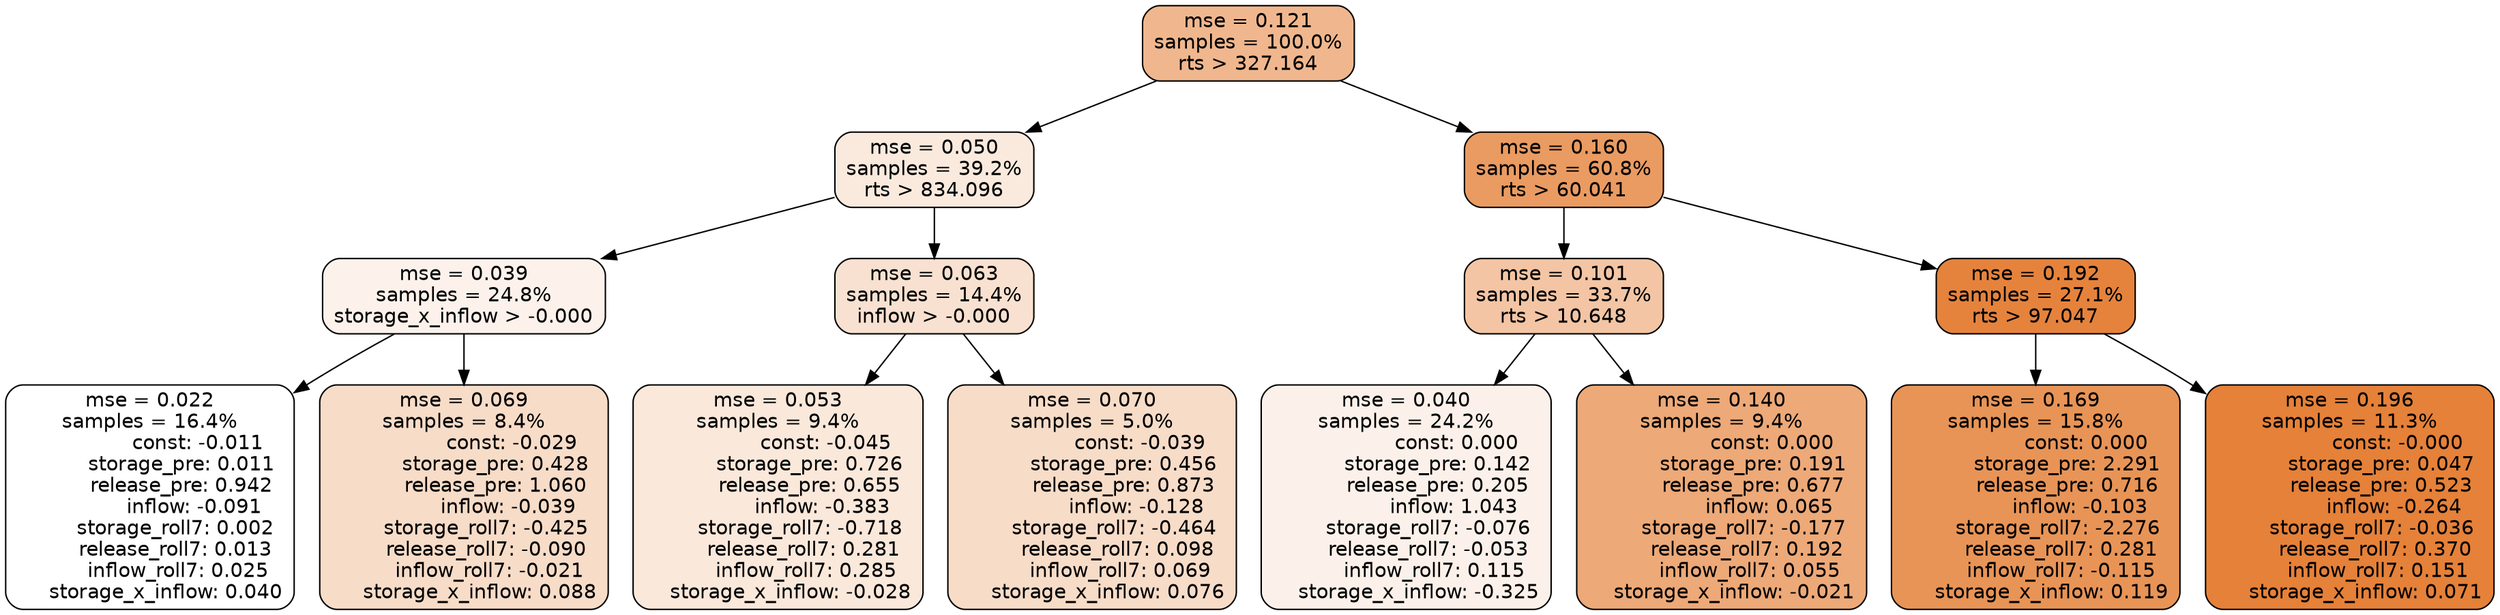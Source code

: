 digraph tree {
node [shape=rectangle, style="filled, rounded", color="black", fontname=helvetica] ;
edge [fontname=helvetica] ;
	"0" [label="mse = 0.121
samples = 100.0%
rts > 327.164", fillcolor="#f0b78e"]
	"8" [label="mse = 0.050
samples = 39.2%
rts > 834.096", fillcolor="#faeade"]
	"1" [label="mse = 0.160
samples = 60.8%
rts > 60.041", fillcolor="#ea9b61"]
	"9" [label="mse = 0.039
samples = 24.8%
storage_x_inflow > -0.000", fillcolor="#fcf2eb"]
	"12" [label="mse = 0.063
samples = 14.4%
inflow > -0.000", fillcolor="#f8e1d0"]
	"2" [label="mse = 0.101
samples = 33.7%
rts > 10.648", fillcolor="#f3c5a4"]
	"5" [label="mse = 0.192
samples = 27.1%
rts > 97.047", fillcolor="#e5833d"]
	"10" [label="mse = 0.022
samples = 16.4%
               const: -0.011
          storage_pre: 0.011
          release_pre: 0.942
              inflow: -0.091
        storage_roll7: 0.002
        release_roll7: 0.013
         inflow_roll7: 0.025
     storage_x_inflow: 0.040", fillcolor="#ffffff"]
	"11" [label="mse = 0.069
samples = 8.4%
               const: -0.029
          storage_pre: 0.428
          release_pre: 1.060
              inflow: -0.039
       storage_roll7: -0.425
       release_roll7: -0.090
        inflow_roll7: -0.021
     storage_x_inflow: 0.088", fillcolor="#f7dcc8"]
	"13" [label="mse = 0.053
samples = 9.4%
               const: -0.045
          storage_pre: 0.726
          release_pre: 0.655
              inflow: -0.383
       storage_roll7: -0.718
        release_roll7: 0.281
         inflow_roll7: 0.285
    storage_x_inflow: -0.028", fillcolor="#fae8db"]
	"14" [label="mse = 0.070
samples = 5.0%
               const: -0.039
          storage_pre: 0.456
          release_pre: 0.873
              inflow: -0.128
       storage_roll7: -0.464
        release_roll7: 0.098
         inflow_roll7: 0.069
     storage_x_inflow: 0.076", fillcolor="#f7dcc8"]
	"3" [label="mse = 0.040
samples = 24.2%
                const: 0.000
          storage_pre: 0.142
          release_pre: 0.205
               inflow: 1.043
       storage_roll7: -0.076
       release_roll7: -0.053
         inflow_roll7: 0.115
    storage_x_inflow: -0.325", fillcolor="#fcf1ea"]
	"4" [label="mse = 0.140
samples = 9.4%
                const: 0.000
          storage_pre: 0.191
          release_pre: 0.677
               inflow: 0.065
       storage_roll7: -0.177
        release_roll7: 0.192
         inflow_roll7: 0.055
    storage_x_inflow: -0.021", fillcolor="#eda978"]
	"7" [label="mse = 0.169
samples = 15.8%
                const: 0.000
          storage_pre: 2.291
          release_pre: 0.716
              inflow: -0.103
       storage_roll7: -2.276
        release_roll7: 0.281
        inflow_roll7: -0.115
     storage_x_inflow: 0.119", fillcolor="#e89457"]
	"6" [label="mse = 0.196
samples = 11.3%
               const: -0.000
          storage_pre: 0.047
          release_pre: 0.523
              inflow: -0.264
       storage_roll7: -0.036
        release_roll7: 0.370
         inflow_roll7: 0.151
     storage_x_inflow: 0.071", fillcolor="#e58139"]

	"0" -> "1"
	"0" -> "8"
	"8" -> "9"
	"8" -> "12"
	"1" -> "2"
	"1" -> "5"
	"9" -> "10"
	"9" -> "11"
	"12" -> "13"
	"12" -> "14"
	"2" -> "3"
	"2" -> "4"
	"5" -> "6"
	"5" -> "7"
}